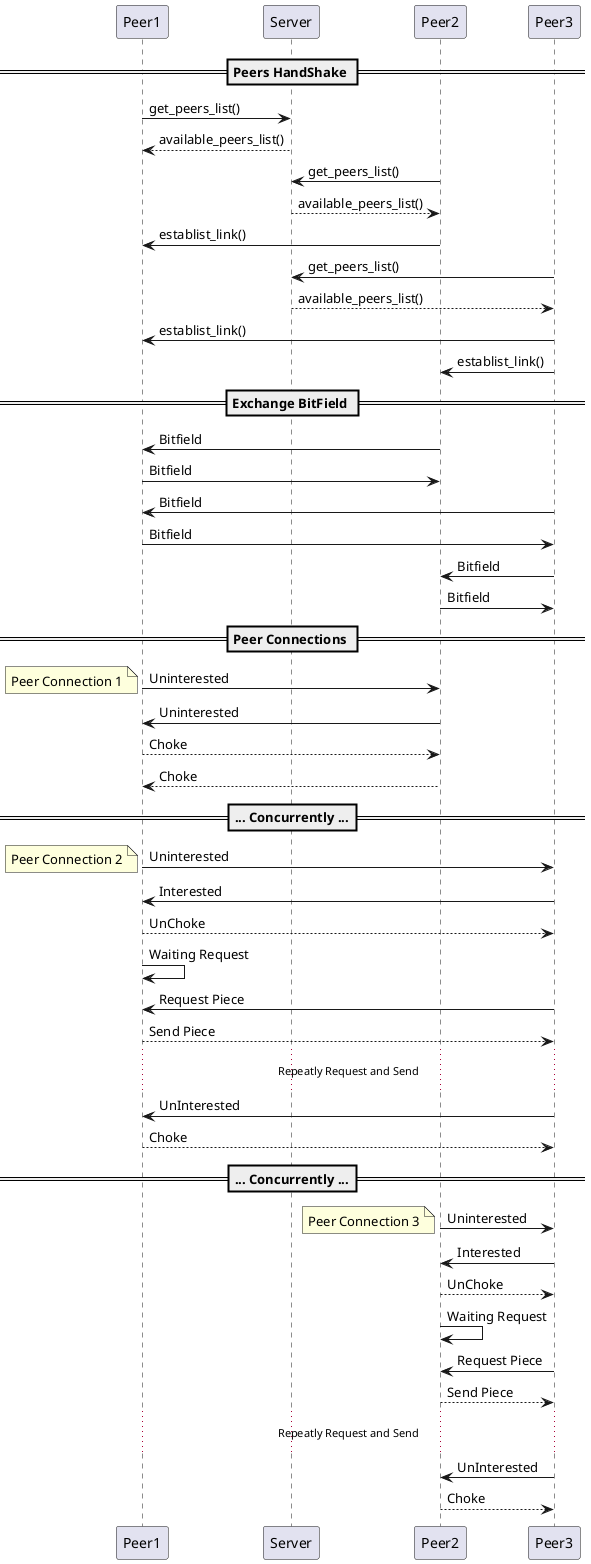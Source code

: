 @startuml C3RequestC2C1
== Peers HandShake ==
Peer1 -> Server: get_peers_list()
Server --> Peer1: available_peers_list()
Peer2 -> Server: get_peers_list()
Server --> Peer2: available_peers_list()
Peer2 -> Peer1: establist_link()
Peer3 -> Server: get_peers_list()
Server --> Peer3: available_peers_list()
Peer3 -> Peer1: establist_link()
Peer3 -> Peer2: establist_link()
== Exchange BitField == 
Peer2 -> Peer1: Bitfield
Peer1 -> Peer2: Bitfield
Peer3 -> Peer1: Bitfield
Peer1 -> Peer3: Bitfield
Peer3 -> Peer2: Bitfield
Peer2 -> Peer3: Bitfield
== Peer Connections ==
Peer1 -> Peer2: Uninterested
note left: Peer Connection 1
Peer2 -> Peer1: Uninterested
Peer1 --> Peer2: Choke
Peer2 --> Peer1: Choke
== ... Concurrently ...==
Peer1 -> Peer3: Uninterested
note left: Peer Connection 2
Peer3 -> Peer1: Interested
Peer1 --> Peer3: UnChoke
Peer1 -> Peer1: Waiting Request
Peer3 -> Peer1: Request Piece
Peer1 --> Peer3: Send Piece
... Repeatly Request and Send ...
Peer3 -> Peer1: UnInterested
Peer1 --> Peer3: Choke
== ... Concurrently ...==
Peer2 -> Peer3: Uninterested
note left: Peer Connection 3
Peer3 -> Peer2: Interested
Peer2 --> Peer3: UnChoke
Peer2 -> Peer2: Waiting Request
Peer3 -> Peer2: Request Piece
Peer2 --> Peer3: Send Piece
... Repeatly Request and Send ...
Peer3 -> Peer2: UnInterested
Peer2 --> Peer3: Choke
@enduml